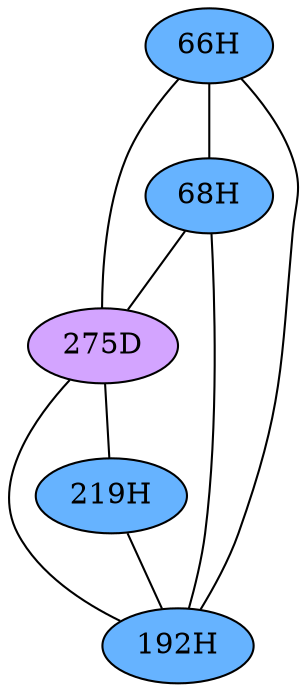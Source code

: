 // The Round Table
graph {
	"66H" [fillcolor="#66B3FF" style=radial]
	"68H" [fillcolor="#66B3FF" style=radial]
	"66H" -- "68H" [penwidth=1]
	"66H" [fillcolor="#66B3FF" style=radial]
	"275D" [fillcolor="#D3A4FF" style=radial]
	"66H" -- "275D" [penwidth=1]
	"66H" [fillcolor="#66B3FF" style=radial]
	"192H" [fillcolor="#66B3FF" style=radial]
	"66H" -- "192H" [penwidth=1]
	"68H" [fillcolor="#66B3FF" style=radial]
	"275D" [fillcolor="#D3A4FF" style=radial]
	"68H" -- "275D" [penwidth=1]
	"68H" [fillcolor="#66B3FF" style=radial]
	"192H" [fillcolor="#66B3FF" style=radial]
	"68H" -- "192H" [penwidth=1]
	"275D" [fillcolor="#D3A4FF" style=radial]
	"219H" [fillcolor="#66B3FF" style=radial]
	"275D" -- "219H" [penwidth=1]
	"275D" [fillcolor="#D3A4FF" style=radial]
	"192H" [fillcolor="#66B3FF" style=radial]
	"275D" -- "192H" [penwidth=1]
	"219H" [fillcolor="#66B3FF" style=radial]
	"192H" [fillcolor="#66B3FF" style=radial]
	"219H" -- "192H" [penwidth=1]
}
